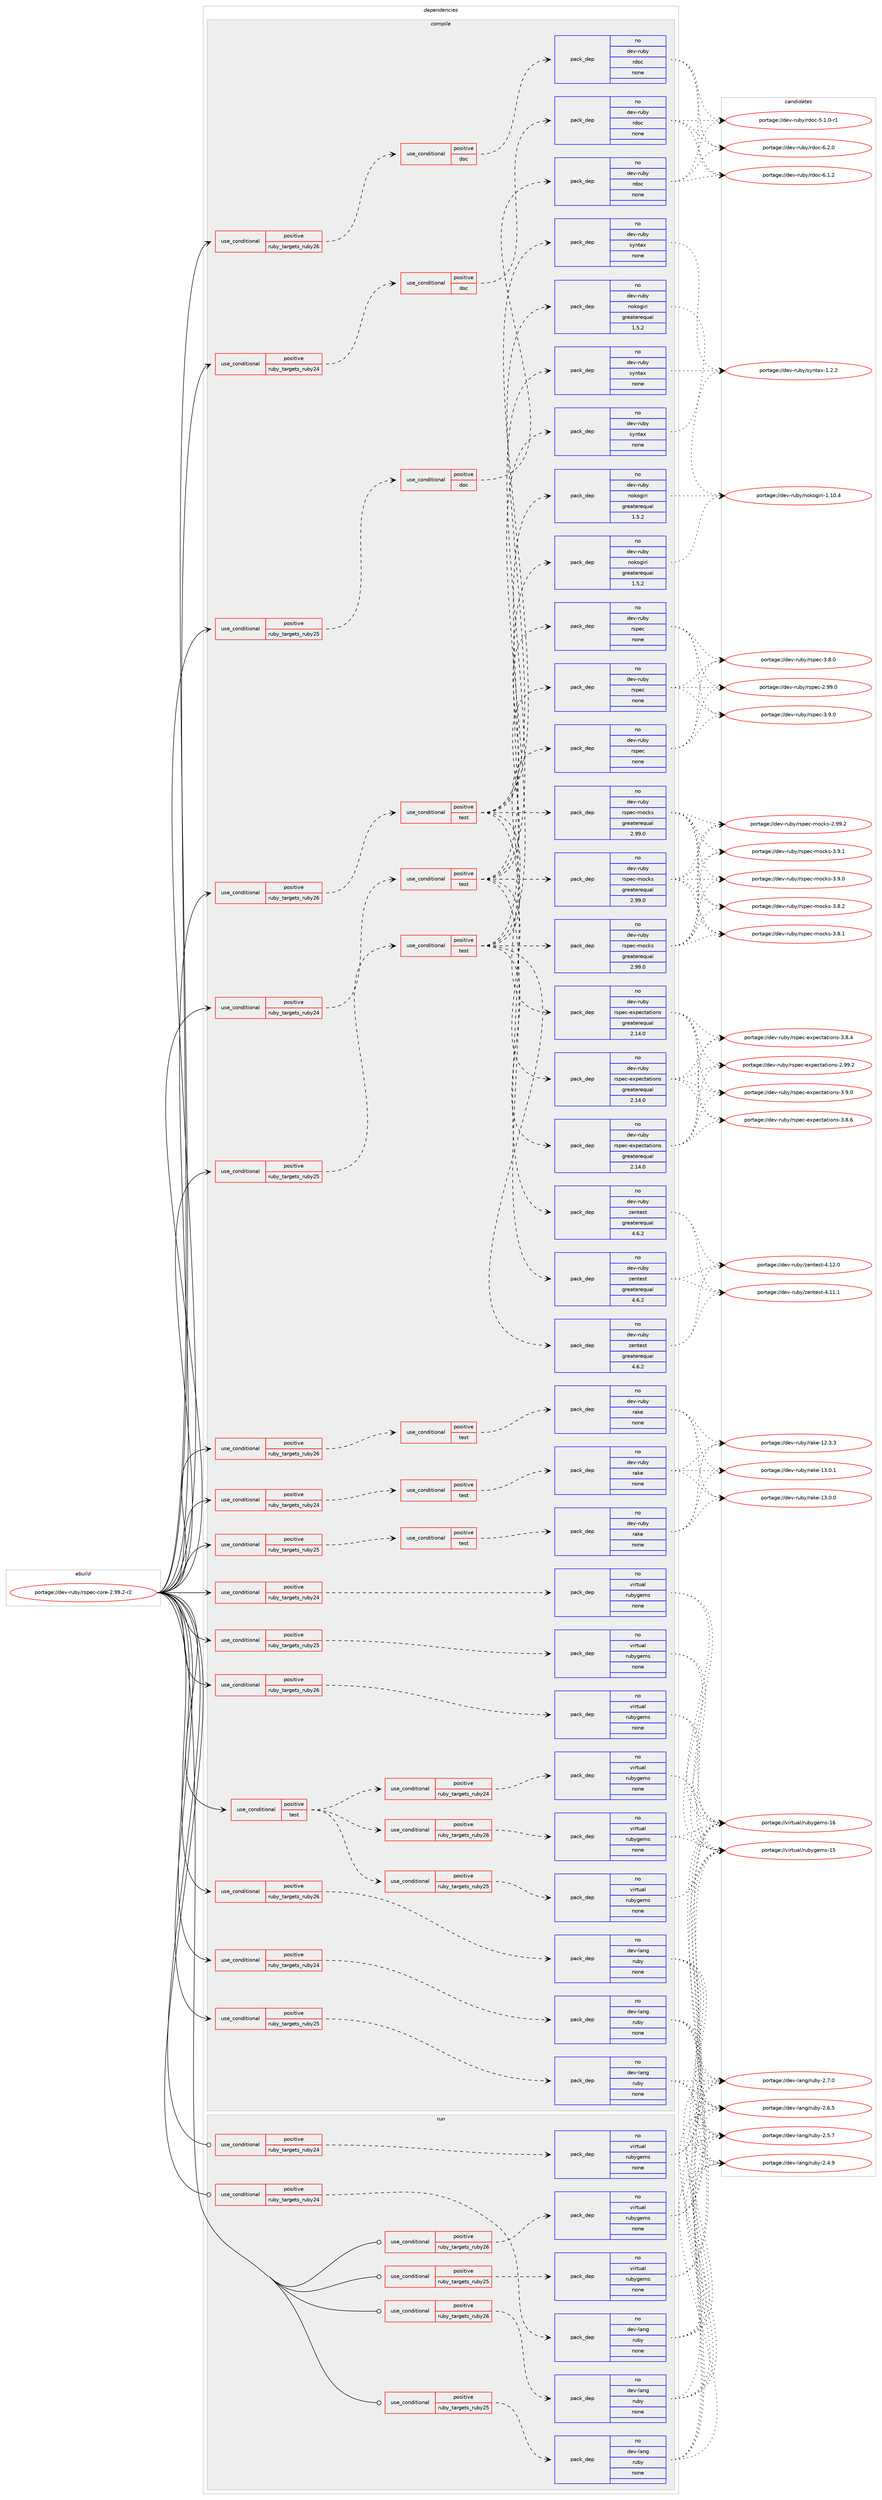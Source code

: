 digraph prolog {

# *************
# Graph options
# *************

newrank=true;
concentrate=true;
compound=true;
graph [rankdir=LR,fontname=Helvetica,fontsize=10,ranksep=1.5];#, ranksep=2.5, nodesep=0.2];
edge  [arrowhead=vee];
node  [fontname=Helvetica,fontsize=10];

# **********
# The ebuild
# **********

subgraph cluster_leftcol {
color=gray;
label=<<i>ebuild</i>>;
id [label="portage://dev-ruby/rspec-core-2.99.2-r2", color=red, width=4, href="../dev-ruby/rspec-core-2.99.2-r2.svg"];
}

# ****************
# The dependencies
# ****************

subgraph cluster_midcol {
color=gray;
label=<<i>dependencies</i>>;
subgraph cluster_compile {
fillcolor="#eeeeee";
style=filled;
label=<<i>compile</i>>;
subgraph cond74001 {
dependency329990 [label=<<TABLE BORDER="0" CELLBORDER="1" CELLSPACING="0" CELLPADDING="4"><TR><TD ROWSPAN="3" CELLPADDING="10">use_conditional</TD></TR><TR><TD>positive</TD></TR><TR><TD>ruby_targets_ruby24</TD></TR></TABLE>>, shape=none, color=red];
subgraph cond74002 {
dependency329991 [label=<<TABLE BORDER="0" CELLBORDER="1" CELLSPACING="0" CELLPADDING="4"><TR><TD ROWSPAN="3" CELLPADDING="10">use_conditional</TD></TR><TR><TD>positive</TD></TR><TR><TD>doc</TD></TR></TABLE>>, shape=none, color=red];
subgraph pack251242 {
dependency329992 [label=<<TABLE BORDER="0" CELLBORDER="1" CELLSPACING="0" CELLPADDING="4" WIDTH="220"><TR><TD ROWSPAN="6" CELLPADDING="30">pack_dep</TD></TR><TR><TD WIDTH="110">no</TD></TR><TR><TD>dev-ruby</TD></TR><TR><TD>rdoc</TD></TR><TR><TD>none</TD></TR><TR><TD></TD></TR></TABLE>>, shape=none, color=blue];
}
dependency329991:e -> dependency329992:w [weight=20,style="dashed",arrowhead="vee"];
}
dependency329990:e -> dependency329991:w [weight=20,style="dashed",arrowhead="vee"];
}
id:e -> dependency329990:w [weight=20,style="solid",arrowhead="vee"];
subgraph cond74003 {
dependency329993 [label=<<TABLE BORDER="0" CELLBORDER="1" CELLSPACING="0" CELLPADDING="4"><TR><TD ROWSPAN="3" CELLPADDING="10">use_conditional</TD></TR><TR><TD>positive</TD></TR><TR><TD>ruby_targets_ruby24</TD></TR></TABLE>>, shape=none, color=red];
subgraph cond74004 {
dependency329994 [label=<<TABLE BORDER="0" CELLBORDER="1" CELLSPACING="0" CELLPADDING="4"><TR><TD ROWSPAN="3" CELLPADDING="10">use_conditional</TD></TR><TR><TD>positive</TD></TR><TR><TD>test</TD></TR></TABLE>>, shape=none, color=red];
subgraph pack251243 {
dependency329995 [label=<<TABLE BORDER="0" CELLBORDER="1" CELLSPACING="0" CELLPADDING="4" WIDTH="220"><TR><TD ROWSPAN="6" CELLPADDING="30">pack_dep</TD></TR><TR><TD WIDTH="110">no</TD></TR><TR><TD>dev-ruby</TD></TR><TR><TD>nokogiri</TD></TR><TR><TD>greaterequal</TD></TR><TR><TD>1.5.2</TD></TR></TABLE>>, shape=none, color=blue];
}
dependency329994:e -> dependency329995:w [weight=20,style="dashed",arrowhead="vee"];
subgraph pack251244 {
dependency329996 [label=<<TABLE BORDER="0" CELLBORDER="1" CELLSPACING="0" CELLPADDING="4" WIDTH="220"><TR><TD ROWSPAN="6" CELLPADDING="30">pack_dep</TD></TR><TR><TD WIDTH="110">no</TD></TR><TR><TD>dev-ruby</TD></TR><TR><TD>syntax</TD></TR><TR><TD>none</TD></TR><TR><TD></TD></TR></TABLE>>, shape=none, color=blue];
}
dependency329994:e -> dependency329996:w [weight=20,style="dashed",arrowhead="vee"];
subgraph pack251245 {
dependency329997 [label=<<TABLE BORDER="0" CELLBORDER="1" CELLSPACING="0" CELLPADDING="4" WIDTH="220"><TR><TD ROWSPAN="6" CELLPADDING="30">pack_dep</TD></TR><TR><TD WIDTH="110">no</TD></TR><TR><TD>dev-ruby</TD></TR><TR><TD>zentest</TD></TR><TR><TD>greaterequal</TD></TR><TR><TD>4.6.2</TD></TR></TABLE>>, shape=none, color=blue];
}
dependency329994:e -> dependency329997:w [weight=20,style="dashed",arrowhead="vee"];
subgraph pack251246 {
dependency329998 [label=<<TABLE BORDER="0" CELLBORDER="1" CELLSPACING="0" CELLPADDING="4" WIDTH="220"><TR><TD ROWSPAN="6" CELLPADDING="30">pack_dep</TD></TR><TR><TD WIDTH="110">no</TD></TR><TR><TD>dev-ruby</TD></TR><TR><TD>rspec-expectations</TD></TR><TR><TD>greaterequal</TD></TR><TR><TD>2.14.0</TD></TR></TABLE>>, shape=none, color=blue];
}
dependency329994:e -> dependency329998:w [weight=20,style="dashed",arrowhead="vee"];
subgraph pack251247 {
dependency329999 [label=<<TABLE BORDER="0" CELLBORDER="1" CELLSPACING="0" CELLPADDING="4" WIDTH="220"><TR><TD ROWSPAN="6" CELLPADDING="30">pack_dep</TD></TR><TR><TD WIDTH="110">no</TD></TR><TR><TD>dev-ruby</TD></TR><TR><TD>rspec-mocks</TD></TR><TR><TD>greaterequal</TD></TR><TR><TD>2.99.0</TD></TR></TABLE>>, shape=none, color=blue];
}
dependency329994:e -> dependency329999:w [weight=20,style="dashed",arrowhead="vee"];
subgraph pack251248 {
dependency330000 [label=<<TABLE BORDER="0" CELLBORDER="1" CELLSPACING="0" CELLPADDING="4" WIDTH="220"><TR><TD ROWSPAN="6" CELLPADDING="30">pack_dep</TD></TR><TR><TD WIDTH="110">no</TD></TR><TR><TD>dev-ruby</TD></TR><TR><TD>rspec</TD></TR><TR><TD>none</TD></TR><TR><TD></TD></TR></TABLE>>, shape=none, color=blue];
}
dependency329994:e -> dependency330000:w [weight=20,style="dashed",arrowhead="vee"];
}
dependency329993:e -> dependency329994:w [weight=20,style="dashed",arrowhead="vee"];
}
id:e -> dependency329993:w [weight=20,style="solid",arrowhead="vee"];
subgraph cond74005 {
dependency330001 [label=<<TABLE BORDER="0" CELLBORDER="1" CELLSPACING="0" CELLPADDING="4"><TR><TD ROWSPAN="3" CELLPADDING="10">use_conditional</TD></TR><TR><TD>positive</TD></TR><TR><TD>ruby_targets_ruby24</TD></TR></TABLE>>, shape=none, color=red];
subgraph cond74006 {
dependency330002 [label=<<TABLE BORDER="0" CELLBORDER="1" CELLSPACING="0" CELLPADDING="4"><TR><TD ROWSPAN="3" CELLPADDING="10">use_conditional</TD></TR><TR><TD>positive</TD></TR><TR><TD>test</TD></TR></TABLE>>, shape=none, color=red];
subgraph pack251249 {
dependency330003 [label=<<TABLE BORDER="0" CELLBORDER="1" CELLSPACING="0" CELLPADDING="4" WIDTH="220"><TR><TD ROWSPAN="6" CELLPADDING="30">pack_dep</TD></TR><TR><TD WIDTH="110">no</TD></TR><TR><TD>dev-ruby</TD></TR><TR><TD>rake</TD></TR><TR><TD>none</TD></TR><TR><TD></TD></TR></TABLE>>, shape=none, color=blue];
}
dependency330002:e -> dependency330003:w [weight=20,style="dashed",arrowhead="vee"];
}
dependency330001:e -> dependency330002:w [weight=20,style="dashed",arrowhead="vee"];
}
id:e -> dependency330001:w [weight=20,style="solid",arrowhead="vee"];
subgraph cond74007 {
dependency330004 [label=<<TABLE BORDER="0" CELLBORDER="1" CELLSPACING="0" CELLPADDING="4"><TR><TD ROWSPAN="3" CELLPADDING="10">use_conditional</TD></TR><TR><TD>positive</TD></TR><TR><TD>ruby_targets_ruby24</TD></TR></TABLE>>, shape=none, color=red];
subgraph pack251250 {
dependency330005 [label=<<TABLE BORDER="0" CELLBORDER="1" CELLSPACING="0" CELLPADDING="4" WIDTH="220"><TR><TD ROWSPAN="6" CELLPADDING="30">pack_dep</TD></TR><TR><TD WIDTH="110">no</TD></TR><TR><TD>dev-lang</TD></TR><TR><TD>ruby</TD></TR><TR><TD>none</TD></TR><TR><TD></TD></TR></TABLE>>, shape=none, color=blue];
}
dependency330004:e -> dependency330005:w [weight=20,style="dashed",arrowhead="vee"];
}
id:e -> dependency330004:w [weight=20,style="solid",arrowhead="vee"];
subgraph cond74008 {
dependency330006 [label=<<TABLE BORDER="0" CELLBORDER="1" CELLSPACING="0" CELLPADDING="4"><TR><TD ROWSPAN="3" CELLPADDING="10">use_conditional</TD></TR><TR><TD>positive</TD></TR><TR><TD>ruby_targets_ruby24</TD></TR></TABLE>>, shape=none, color=red];
subgraph pack251251 {
dependency330007 [label=<<TABLE BORDER="0" CELLBORDER="1" CELLSPACING="0" CELLPADDING="4" WIDTH="220"><TR><TD ROWSPAN="6" CELLPADDING="30">pack_dep</TD></TR><TR><TD WIDTH="110">no</TD></TR><TR><TD>virtual</TD></TR><TR><TD>rubygems</TD></TR><TR><TD>none</TD></TR><TR><TD></TD></TR></TABLE>>, shape=none, color=blue];
}
dependency330006:e -> dependency330007:w [weight=20,style="dashed",arrowhead="vee"];
}
id:e -> dependency330006:w [weight=20,style="solid",arrowhead="vee"];
subgraph cond74009 {
dependency330008 [label=<<TABLE BORDER="0" CELLBORDER="1" CELLSPACING="0" CELLPADDING="4"><TR><TD ROWSPAN="3" CELLPADDING="10">use_conditional</TD></TR><TR><TD>positive</TD></TR><TR><TD>ruby_targets_ruby25</TD></TR></TABLE>>, shape=none, color=red];
subgraph cond74010 {
dependency330009 [label=<<TABLE BORDER="0" CELLBORDER="1" CELLSPACING="0" CELLPADDING="4"><TR><TD ROWSPAN="3" CELLPADDING="10">use_conditional</TD></TR><TR><TD>positive</TD></TR><TR><TD>doc</TD></TR></TABLE>>, shape=none, color=red];
subgraph pack251252 {
dependency330010 [label=<<TABLE BORDER="0" CELLBORDER="1" CELLSPACING="0" CELLPADDING="4" WIDTH="220"><TR><TD ROWSPAN="6" CELLPADDING="30">pack_dep</TD></TR><TR><TD WIDTH="110">no</TD></TR><TR><TD>dev-ruby</TD></TR><TR><TD>rdoc</TD></TR><TR><TD>none</TD></TR><TR><TD></TD></TR></TABLE>>, shape=none, color=blue];
}
dependency330009:e -> dependency330010:w [weight=20,style="dashed",arrowhead="vee"];
}
dependency330008:e -> dependency330009:w [weight=20,style="dashed",arrowhead="vee"];
}
id:e -> dependency330008:w [weight=20,style="solid",arrowhead="vee"];
subgraph cond74011 {
dependency330011 [label=<<TABLE BORDER="0" CELLBORDER="1" CELLSPACING="0" CELLPADDING="4"><TR><TD ROWSPAN="3" CELLPADDING="10">use_conditional</TD></TR><TR><TD>positive</TD></TR><TR><TD>ruby_targets_ruby25</TD></TR></TABLE>>, shape=none, color=red];
subgraph cond74012 {
dependency330012 [label=<<TABLE BORDER="0" CELLBORDER="1" CELLSPACING="0" CELLPADDING="4"><TR><TD ROWSPAN="3" CELLPADDING="10">use_conditional</TD></TR><TR><TD>positive</TD></TR><TR><TD>test</TD></TR></TABLE>>, shape=none, color=red];
subgraph pack251253 {
dependency330013 [label=<<TABLE BORDER="0" CELLBORDER="1" CELLSPACING="0" CELLPADDING="4" WIDTH="220"><TR><TD ROWSPAN="6" CELLPADDING="30">pack_dep</TD></TR><TR><TD WIDTH="110">no</TD></TR><TR><TD>dev-ruby</TD></TR><TR><TD>nokogiri</TD></TR><TR><TD>greaterequal</TD></TR><TR><TD>1.5.2</TD></TR></TABLE>>, shape=none, color=blue];
}
dependency330012:e -> dependency330013:w [weight=20,style="dashed",arrowhead="vee"];
subgraph pack251254 {
dependency330014 [label=<<TABLE BORDER="0" CELLBORDER="1" CELLSPACING="0" CELLPADDING="4" WIDTH="220"><TR><TD ROWSPAN="6" CELLPADDING="30">pack_dep</TD></TR><TR><TD WIDTH="110">no</TD></TR><TR><TD>dev-ruby</TD></TR><TR><TD>syntax</TD></TR><TR><TD>none</TD></TR><TR><TD></TD></TR></TABLE>>, shape=none, color=blue];
}
dependency330012:e -> dependency330014:w [weight=20,style="dashed",arrowhead="vee"];
subgraph pack251255 {
dependency330015 [label=<<TABLE BORDER="0" CELLBORDER="1" CELLSPACING="0" CELLPADDING="4" WIDTH="220"><TR><TD ROWSPAN="6" CELLPADDING="30">pack_dep</TD></TR><TR><TD WIDTH="110">no</TD></TR><TR><TD>dev-ruby</TD></TR><TR><TD>zentest</TD></TR><TR><TD>greaterequal</TD></TR><TR><TD>4.6.2</TD></TR></TABLE>>, shape=none, color=blue];
}
dependency330012:e -> dependency330015:w [weight=20,style="dashed",arrowhead="vee"];
subgraph pack251256 {
dependency330016 [label=<<TABLE BORDER="0" CELLBORDER="1" CELLSPACING="0" CELLPADDING="4" WIDTH="220"><TR><TD ROWSPAN="6" CELLPADDING="30">pack_dep</TD></TR><TR><TD WIDTH="110">no</TD></TR><TR><TD>dev-ruby</TD></TR><TR><TD>rspec-expectations</TD></TR><TR><TD>greaterequal</TD></TR><TR><TD>2.14.0</TD></TR></TABLE>>, shape=none, color=blue];
}
dependency330012:e -> dependency330016:w [weight=20,style="dashed",arrowhead="vee"];
subgraph pack251257 {
dependency330017 [label=<<TABLE BORDER="0" CELLBORDER="1" CELLSPACING="0" CELLPADDING="4" WIDTH="220"><TR><TD ROWSPAN="6" CELLPADDING="30">pack_dep</TD></TR><TR><TD WIDTH="110">no</TD></TR><TR><TD>dev-ruby</TD></TR><TR><TD>rspec-mocks</TD></TR><TR><TD>greaterequal</TD></TR><TR><TD>2.99.0</TD></TR></TABLE>>, shape=none, color=blue];
}
dependency330012:e -> dependency330017:w [weight=20,style="dashed",arrowhead="vee"];
subgraph pack251258 {
dependency330018 [label=<<TABLE BORDER="0" CELLBORDER="1" CELLSPACING="0" CELLPADDING="4" WIDTH="220"><TR><TD ROWSPAN="6" CELLPADDING="30">pack_dep</TD></TR><TR><TD WIDTH="110">no</TD></TR><TR><TD>dev-ruby</TD></TR><TR><TD>rspec</TD></TR><TR><TD>none</TD></TR><TR><TD></TD></TR></TABLE>>, shape=none, color=blue];
}
dependency330012:e -> dependency330018:w [weight=20,style="dashed",arrowhead="vee"];
}
dependency330011:e -> dependency330012:w [weight=20,style="dashed",arrowhead="vee"];
}
id:e -> dependency330011:w [weight=20,style="solid",arrowhead="vee"];
subgraph cond74013 {
dependency330019 [label=<<TABLE BORDER="0" CELLBORDER="1" CELLSPACING="0" CELLPADDING="4"><TR><TD ROWSPAN="3" CELLPADDING="10">use_conditional</TD></TR><TR><TD>positive</TD></TR><TR><TD>ruby_targets_ruby25</TD></TR></TABLE>>, shape=none, color=red];
subgraph cond74014 {
dependency330020 [label=<<TABLE BORDER="0" CELLBORDER="1" CELLSPACING="0" CELLPADDING="4"><TR><TD ROWSPAN="3" CELLPADDING="10">use_conditional</TD></TR><TR><TD>positive</TD></TR><TR><TD>test</TD></TR></TABLE>>, shape=none, color=red];
subgraph pack251259 {
dependency330021 [label=<<TABLE BORDER="0" CELLBORDER="1" CELLSPACING="0" CELLPADDING="4" WIDTH="220"><TR><TD ROWSPAN="6" CELLPADDING="30">pack_dep</TD></TR><TR><TD WIDTH="110">no</TD></TR><TR><TD>dev-ruby</TD></TR><TR><TD>rake</TD></TR><TR><TD>none</TD></TR><TR><TD></TD></TR></TABLE>>, shape=none, color=blue];
}
dependency330020:e -> dependency330021:w [weight=20,style="dashed",arrowhead="vee"];
}
dependency330019:e -> dependency330020:w [weight=20,style="dashed",arrowhead="vee"];
}
id:e -> dependency330019:w [weight=20,style="solid",arrowhead="vee"];
subgraph cond74015 {
dependency330022 [label=<<TABLE BORDER="0" CELLBORDER="1" CELLSPACING="0" CELLPADDING="4"><TR><TD ROWSPAN="3" CELLPADDING="10">use_conditional</TD></TR><TR><TD>positive</TD></TR><TR><TD>ruby_targets_ruby25</TD></TR></TABLE>>, shape=none, color=red];
subgraph pack251260 {
dependency330023 [label=<<TABLE BORDER="0" CELLBORDER="1" CELLSPACING="0" CELLPADDING="4" WIDTH="220"><TR><TD ROWSPAN="6" CELLPADDING="30">pack_dep</TD></TR><TR><TD WIDTH="110">no</TD></TR><TR><TD>dev-lang</TD></TR><TR><TD>ruby</TD></TR><TR><TD>none</TD></TR><TR><TD></TD></TR></TABLE>>, shape=none, color=blue];
}
dependency330022:e -> dependency330023:w [weight=20,style="dashed",arrowhead="vee"];
}
id:e -> dependency330022:w [weight=20,style="solid",arrowhead="vee"];
subgraph cond74016 {
dependency330024 [label=<<TABLE BORDER="0" CELLBORDER="1" CELLSPACING="0" CELLPADDING="4"><TR><TD ROWSPAN="3" CELLPADDING="10">use_conditional</TD></TR><TR><TD>positive</TD></TR><TR><TD>ruby_targets_ruby25</TD></TR></TABLE>>, shape=none, color=red];
subgraph pack251261 {
dependency330025 [label=<<TABLE BORDER="0" CELLBORDER="1" CELLSPACING="0" CELLPADDING="4" WIDTH="220"><TR><TD ROWSPAN="6" CELLPADDING="30">pack_dep</TD></TR><TR><TD WIDTH="110">no</TD></TR><TR><TD>virtual</TD></TR><TR><TD>rubygems</TD></TR><TR><TD>none</TD></TR><TR><TD></TD></TR></TABLE>>, shape=none, color=blue];
}
dependency330024:e -> dependency330025:w [weight=20,style="dashed",arrowhead="vee"];
}
id:e -> dependency330024:w [weight=20,style="solid",arrowhead="vee"];
subgraph cond74017 {
dependency330026 [label=<<TABLE BORDER="0" CELLBORDER="1" CELLSPACING="0" CELLPADDING="4"><TR><TD ROWSPAN="3" CELLPADDING="10">use_conditional</TD></TR><TR><TD>positive</TD></TR><TR><TD>ruby_targets_ruby26</TD></TR></TABLE>>, shape=none, color=red];
subgraph cond74018 {
dependency330027 [label=<<TABLE BORDER="0" CELLBORDER="1" CELLSPACING="0" CELLPADDING="4"><TR><TD ROWSPAN="3" CELLPADDING="10">use_conditional</TD></TR><TR><TD>positive</TD></TR><TR><TD>doc</TD></TR></TABLE>>, shape=none, color=red];
subgraph pack251262 {
dependency330028 [label=<<TABLE BORDER="0" CELLBORDER="1" CELLSPACING="0" CELLPADDING="4" WIDTH="220"><TR><TD ROWSPAN="6" CELLPADDING="30">pack_dep</TD></TR><TR><TD WIDTH="110">no</TD></TR><TR><TD>dev-ruby</TD></TR><TR><TD>rdoc</TD></TR><TR><TD>none</TD></TR><TR><TD></TD></TR></TABLE>>, shape=none, color=blue];
}
dependency330027:e -> dependency330028:w [weight=20,style="dashed",arrowhead="vee"];
}
dependency330026:e -> dependency330027:w [weight=20,style="dashed",arrowhead="vee"];
}
id:e -> dependency330026:w [weight=20,style="solid",arrowhead="vee"];
subgraph cond74019 {
dependency330029 [label=<<TABLE BORDER="0" CELLBORDER="1" CELLSPACING="0" CELLPADDING="4"><TR><TD ROWSPAN="3" CELLPADDING="10">use_conditional</TD></TR><TR><TD>positive</TD></TR><TR><TD>ruby_targets_ruby26</TD></TR></TABLE>>, shape=none, color=red];
subgraph cond74020 {
dependency330030 [label=<<TABLE BORDER="0" CELLBORDER="1" CELLSPACING="0" CELLPADDING="4"><TR><TD ROWSPAN="3" CELLPADDING="10">use_conditional</TD></TR><TR><TD>positive</TD></TR><TR><TD>test</TD></TR></TABLE>>, shape=none, color=red];
subgraph pack251263 {
dependency330031 [label=<<TABLE BORDER="0" CELLBORDER="1" CELLSPACING="0" CELLPADDING="4" WIDTH="220"><TR><TD ROWSPAN="6" CELLPADDING="30">pack_dep</TD></TR><TR><TD WIDTH="110">no</TD></TR><TR><TD>dev-ruby</TD></TR><TR><TD>nokogiri</TD></TR><TR><TD>greaterequal</TD></TR><TR><TD>1.5.2</TD></TR></TABLE>>, shape=none, color=blue];
}
dependency330030:e -> dependency330031:w [weight=20,style="dashed",arrowhead="vee"];
subgraph pack251264 {
dependency330032 [label=<<TABLE BORDER="0" CELLBORDER="1" CELLSPACING="0" CELLPADDING="4" WIDTH="220"><TR><TD ROWSPAN="6" CELLPADDING="30">pack_dep</TD></TR><TR><TD WIDTH="110">no</TD></TR><TR><TD>dev-ruby</TD></TR><TR><TD>syntax</TD></TR><TR><TD>none</TD></TR><TR><TD></TD></TR></TABLE>>, shape=none, color=blue];
}
dependency330030:e -> dependency330032:w [weight=20,style="dashed",arrowhead="vee"];
subgraph pack251265 {
dependency330033 [label=<<TABLE BORDER="0" CELLBORDER="1" CELLSPACING="0" CELLPADDING="4" WIDTH="220"><TR><TD ROWSPAN="6" CELLPADDING="30">pack_dep</TD></TR><TR><TD WIDTH="110">no</TD></TR><TR><TD>dev-ruby</TD></TR><TR><TD>zentest</TD></TR><TR><TD>greaterequal</TD></TR><TR><TD>4.6.2</TD></TR></TABLE>>, shape=none, color=blue];
}
dependency330030:e -> dependency330033:w [weight=20,style="dashed",arrowhead="vee"];
subgraph pack251266 {
dependency330034 [label=<<TABLE BORDER="0" CELLBORDER="1" CELLSPACING="0" CELLPADDING="4" WIDTH="220"><TR><TD ROWSPAN="6" CELLPADDING="30">pack_dep</TD></TR><TR><TD WIDTH="110">no</TD></TR><TR><TD>dev-ruby</TD></TR><TR><TD>rspec-expectations</TD></TR><TR><TD>greaterequal</TD></TR><TR><TD>2.14.0</TD></TR></TABLE>>, shape=none, color=blue];
}
dependency330030:e -> dependency330034:w [weight=20,style="dashed",arrowhead="vee"];
subgraph pack251267 {
dependency330035 [label=<<TABLE BORDER="0" CELLBORDER="1" CELLSPACING="0" CELLPADDING="4" WIDTH="220"><TR><TD ROWSPAN="6" CELLPADDING="30">pack_dep</TD></TR><TR><TD WIDTH="110">no</TD></TR><TR><TD>dev-ruby</TD></TR><TR><TD>rspec-mocks</TD></TR><TR><TD>greaterequal</TD></TR><TR><TD>2.99.0</TD></TR></TABLE>>, shape=none, color=blue];
}
dependency330030:e -> dependency330035:w [weight=20,style="dashed",arrowhead="vee"];
subgraph pack251268 {
dependency330036 [label=<<TABLE BORDER="0" CELLBORDER="1" CELLSPACING="0" CELLPADDING="4" WIDTH="220"><TR><TD ROWSPAN="6" CELLPADDING="30">pack_dep</TD></TR><TR><TD WIDTH="110">no</TD></TR><TR><TD>dev-ruby</TD></TR><TR><TD>rspec</TD></TR><TR><TD>none</TD></TR><TR><TD></TD></TR></TABLE>>, shape=none, color=blue];
}
dependency330030:e -> dependency330036:w [weight=20,style="dashed",arrowhead="vee"];
}
dependency330029:e -> dependency330030:w [weight=20,style="dashed",arrowhead="vee"];
}
id:e -> dependency330029:w [weight=20,style="solid",arrowhead="vee"];
subgraph cond74021 {
dependency330037 [label=<<TABLE BORDER="0" CELLBORDER="1" CELLSPACING="0" CELLPADDING="4"><TR><TD ROWSPAN="3" CELLPADDING="10">use_conditional</TD></TR><TR><TD>positive</TD></TR><TR><TD>ruby_targets_ruby26</TD></TR></TABLE>>, shape=none, color=red];
subgraph cond74022 {
dependency330038 [label=<<TABLE BORDER="0" CELLBORDER="1" CELLSPACING="0" CELLPADDING="4"><TR><TD ROWSPAN="3" CELLPADDING="10">use_conditional</TD></TR><TR><TD>positive</TD></TR><TR><TD>test</TD></TR></TABLE>>, shape=none, color=red];
subgraph pack251269 {
dependency330039 [label=<<TABLE BORDER="0" CELLBORDER="1" CELLSPACING="0" CELLPADDING="4" WIDTH="220"><TR><TD ROWSPAN="6" CELLPADDING="30">pack_dep</TD></TR><TR><TD WIDTH="110">no</TD></TR><TR><TD>dev-ruby</TD></TR><TR><TD>rake</TD></TR><TR><TD>none</TD></TR><TR><TD></TD></TR></TABLE>>, shape=none, color=blue];
}
dependency330038:e -> dependency330039:w [weight=20,style="dashed",arrowhead="vee"];
}
dependency330037:e -> dependency330038:w [weight=20,style="dashed",arrowhead="vee"];
}
id:e -> dependency330037:w [weight=20,style="solid",arrowhead="vee"];
subgraph cond74023 {
dependency330040 [label=<<TABLE BORDER="0" CELLBORDER="1" CELLSPACING="0" CELLPADDING="4"><TR><TD ROWSPAN="3" CELLPADDING="10">use_conditional</TD></TR><TR><TD>positive</TD></TR><TR><TD>ruby_targets_ruby26</TD></TR></TABLE>>, shape=none, color=red];
subgraph pack251270 {
dependency330041 [label=<<TABLE BORDER="0" CELLBORDER="1" CELLSPACING="0" CELLPADDING="4" WIDTH="220"><TR><TD ROWSPAN="6" CELLPADDING="30">pack_dep</TD></TR><TR><TD WIDTH="110">no</TD></TR><TR><TD>dev-lang</TD></TR><TR><TD>ruby</TD></TR><TR><TD>none</TD></TR><TR><TD></TD></TR></TABLE>>, shape=none, color=blue];
}
dependency330040:e -> dependency330041:w [weight=20,style="dashed",arrowhead="vee"];
}
id:e -> dependency330040:w [weight=20,style="solid",arrowhead="vee"];
subgraph cond74024 {
dependency330042 [label=<<TABLE BORDER="0" CELLBORDER="1" CELLSPACING="0" CELLPADDING="4"><TR><TD ROWSPAN="3" CELLPADDING="10">use_conditional</TD></TR><TR><TD>positive</TD></TR><TR><TD>ruby_targets_ruby26</TD></TR></TABLE>>, shape=none, color=red];
subgraph pack251271 {
dependency330043 [label=<<TABLE BORDER="0" CELLBORDER="1" CELLSPACING="0" CELLPADDING="4" WIDTH="220"><TR><TD ROWSPAN="6" CELLPADDING="30">pack_dep</TD></TR><TR><TD WIDTH="110">no</TD></TR><TR><TD>virtual</TD></TR><TR><TD>rubygems</TD></TR><TR><TD>none</TD></TR><TR><TD></TD></TR></TABLE>>, shape=none, color=blue];
}
dependency330042:e -> dependency330043:w [weight=20,style="dashed",arrowhead="vee"];
}
id:e -> dependency330042:w [weight=20,style="solid",arrowhead="vee"];
subgraph cond74025 {
dependency330044 [label=<<TABLE BORDER="0" CELLBORDER="1" CELLSPACING="0" CELLPADDING="4"><TR><TD ROWSPAN="3" CELLPADDING="10">use_conditional</TD></TR><TR><TD>positive</TD></TR><TR><TD>test</TD></TR></TABLE>>, shape=none, color=red];
subgraph cond74026 {
dependency330045 [label=<<TABLE BORDER="0" CELLBORDER="1" CELLSPACING="0" CELLPADDING="4"><TR><TD ROWSPAN="3" CELLPADDING="10">use_conditional</TD></TR><TR><TD>positive</TD></TR><TR><TD>ruby_targets_ruby24</TD></TR></TABLE>>, shape=none, color=red];
subgraph pack251272 {
dependency330046 [label=<<TABLE BORDER="0" CELLBORDER="1" CELLSPACING="0" CELLPADDING="4" WIDTH="220"><TR><TD ROWSPAN="6" CELLPADDING="30">pack_dep</TD></TR><TR><TD WIDTH="110">no</TD></TR><TR><TD>virtual</TD></TR><TR><TD>rubygems</TD></TR><TR><TD>none</TD></TR><TR><TD></TD></TR></TABLE>>, shape=none, color=blue];
}
dependency330045:e -> dependency330046:w [weight=20,style="dashed",arrowhead="vee"];
}
dependency330044:e -> dependency330045:w [weight=20,style="dashed",arrowhead="vee"];
subgraph cond74027 {
dependency330047 [label=<<TABLE BORDER="0" CELLBORDER="1" CELLSPACING="0" CELLPADDING="4"><TR><TD ROWSPAN="3" CELLPADDING="10">use_conditional</TD></TR><TR><TD>positive</TD></TR><TR><TD>ruby_targets_ruby25</TD></TR></TABLE>>, shape=none, color=red];
subgraph pack251273 {
dependency330048 [label=<<TABLE BORDER="0" CELLBORDER="1" CELLSPACING="0" CELLPADDING="4" WIDTH="220"><TR><TD ROWSPAN="6" CELLPADDING="30">pack_dep</TD></TR><TR><TD WIDTH="110">no</TD></TR><TR><TD>virtual</TD></TR><TR><TD>rubygems</TD></TR><TR><TD>none</TD></TR><TR><TD></TD></TR></TABLE>>, shape=none, color=blue];
}
dependency330047:e -> dependency330048:w [weight=20,style="dashed",arrowhead="vee"];
}
dependency330044:e -> dependency330047:w [weight=20,style="dashed",arrowhead="vee"];
subgraph cond74028 {
dependency330049 [label=<<TABLE BORDER="0" CELLBORDER="1" CELLSPACING="0" CELLPADDING="4"><TR><TD ROWSPAN="3" CELLPADDING="10">use_conditional</TD></TR><TR><TD>positive</TD></TR><TR><TD>ruby_targets_ruby26</TD></TR></TABLE>>, shape=none, color=red];
subgraph pack251274 {
dependency330050 [label=<<TABLE BORDER="0" CELLBORDER="1" CELLSPACING="0" CELLPADDING="4" WIDTH="220"><TR><TD ROWSPAN="6" CELLPADDING="30">pack_dep</TD></TR><TR><TD WIDTH="110">no</TD></TR><TR><TD>virtual</TD></TR><TR><TD>rubygems</TD></TR><TR><TD>none</TD></TR><TR><TD></TD></TR></TABLE>>, shape=none, color=blue];
}
dependency330049:e -> dependency330050:w [weight=20,style="dashed",arrowhead="vee"];
}
dependency330044:e -> dependency330049:w [weight=20,style="dashed",arrowhead="vee"];
}
id:e -> dependency330044:w [weight=20,style="solid",arrowhead="vee"];
}
subgraph cluster_compileandrun {
fillcolor="#eeeeee";
style=filled;
label=<<i>compile and run</i>>;
}
subgraph cluster_run {
fillcolor="#eeeeee";
style=filled;
label=<<i>run</i>>;
subgraph cond74029 {
dependency330051 [label=<<TABLE BORDER="0" CELLBORDER="1" CELLSPACING="0" CELLPADDING="4"><TR><TD ROWSPAN="3" CELLPADDING="10">use_conditional</TD></TR><TR><TD>positive</TD></TR><TR><TD>ruby_targets_ruby24</TD></TR></TABLE>>, shape=none, color=red];
subgraph pack251275 {
dependency330052 [label=<<TABLE BORDER="0" CELLBORDER="1" CELLSPACING="0" CELLPADDING="4" WIDTH="220"><TR><TD ROWSPAN="6" CELLPADDING="30">pack_dep</TD></TR><TR><TD WIDTH="110">no</TD></TR><TR><TD>dev-lang</TD></TR><TR><TD>ruby</TD></TR><TR><TD>none</TD></TR><TR><TD></TD></TR></TABLE>>, shape=none, color=blue];
}
dependency330051:e -> dependency330052:w [weight=20,style="dashed",arrowhead="vee"];
}
id:e -> dependency330051:w [weight=20,style="solid",arrowhead="odot"];
subgraph cond74030 {
dependency330053 [label=<<TABLE BORDER="0" CELLBORDER="1" CELLSPACING="0" CELLPADDING="4"><TR><TD ROWSPAN="3" CELLPADDING="10">use_conditional</TD></TR><TR><TD>positive</TD></TR><TR><TD>ruby_targets_ruby24</TD></TR></TABLE>>, shape=none, color=red];
subgraph pack251276 {
dependency330054 [label=<<TABLE BORDER="0" CELLBORDER="1" CELLSPACING="0" CELLPADDING="4" WIDTH="220"><TR><TD ROWSPAN="6" CELLPADDING="30">pack_dep</TD></TR><TR><TD WIDTH="110">no</TD></TR><TR><TD>virtual</TD></TR><TR><TD>rubygems</TD></TR><TR><TD>none</TD></TR><TR><TD></TD></TR></TABLE>>, shape=none, color=blue];
}
dependency330053:e -> dependency330054:w [weight=20,style="dashed",arrowhead="vee"];
}
id:e -> dependency330053:w [weight=20,style="solid",arrowhead="odot"];
subgraph cond74031 {
dependency330055 [label=<<TABLE BORDER="0" CELLBORDER="1" CELLSPACING="0" CELLPADDING="4"><TR><TD ROWSPAN="3" CELLPADDING="10">use_conditional</TD></TR><TR><TD>positive</TD></TR><TR><TD>ruby_targets_ruby25</TD></TR></TABLE>>, shape=none, color=red];
subgraph pack251277 {
dependency330056 [label=<<TABLE BORDER="0" CELLBORDER="1" CELLSPACING="0" CELLPADDING="4" WIDTH="220"><TR><TD ROWSPAN="6" CELLPADDING="30">pack_dep</TD></TR><TR><TD WIDTH="110">no</TD></TR><TR><TD>dev-lang</TD></TR><TR><TD>ruby</TD></TR><TR><TD>none</TD></TR><TR><TD></TD></TR></TABLE>>, shape=none, color=blue];
}
dependency330055:e -> dependency330056:w [weight=20,style="dashed",arrowhead="vee"];
}
id:e -> dependency330055:w [weight=20,style="solid",arrowhead="odot"];
subgraph cond74032 {
dependency330057 [label=<<TABLE BORDER="0" CELLBORDER="1" CELLSPACING="0" CELLPADDING="4"><TR><TD ROWSPAN="3" CELLPADDING="10">use_conditional</TD></TR><TR><TD>positive</TD></TR><TR><TD>ruby_targets_ruby25</TD></TR></TABLE>>, shape=none, color=red];
subgraph pack251278 {
dependency330058 [label=<<TABLE BORDER="0" CELLBORDER="1" CELLSPACING="0" CELLPADDING="4" WIDTH="220"><TR><TD ROWSPAN="6" CELLPADDING="30">pack_dep</TD></TR><TR><TD WIDTH="110">no</TD></TR><TR><TD>virtual</TD></TR><TR><TD>rubygems</TD></TR><TR><TD>none</TD></TR><TR><TD></TD></TR></TABLE>>, shape=none, color=blue];
}
dependency330057:e -> dependency330058:w [weight=20,style="dashed",arrowhead="vee"];
}
id:e -> dependency330057:w [weight=20,style="solid",arrowhead="odot"];
subgraph cond74033 {
dependency330059 [label=<<TABLE BORDER="0" CELLBORDER="1" CELLSPACING="0" CELLPADDING="4"><TR><TD ROWSPAN="3" CELLPADDING="10">use_conditional</TD></TR><TR><TD>positive</TD></TR><TR><TD>ruby_targets_ruby26</TD></TR></TABLE>>, shape=none, color=red];
subgraph pack251279 {
dependency330060 [label=<<TABLE BORDER="0" CELLBORDER="1" CELLSPACING="0" CELLPADDING="4" WIDTH="220"><TR><TD ROWSPAN="6" CELLPADDING="30">pack_dep</TD></TR><TR><TD WIDTH="110">no</TD></TR><TR><TD>dev-lang</TD></TR><TR><TD>ruby</TD></TR><TR><TD>none</TD></TR><TR><TD></TD></TR></TABLE>>, shape=none, color=blue];
}
dependency330059:e -> dependency330060:w [weight=20,style="dashed",arrowhead="vee"];
}
id:e -> dependency330059:w [weight=20,style="solid",arrowhead="odot"];
subgraph cond74034 {
dependency330061 [label=<<TABLE BORDER="0" CELLBORDER="1" CELLSPACING="0" CELLPADDING="4"><TR><TD ROWSPAN="3" CELLPADDING="10">use_conditional</TD></TR><TR><TD>positive</TD></TR><TR><TD>ruby_targets_ruby26</TD></TR></TABLE>>, shape=none, color=red];
subgraph pack251280 {
dependency330062 [label=<<TABLE BORDER="0" CELLBORDER="1" CELLSPACING="0" CELLPADDING="4" WIDTH="220"><TR><TD ROWSPAN="6" CELLPADDING="30">pack_dep</TD></TR><TR><TD WIDTH="110">no</TD></TR><TR><TD>virtual</TD></TR><TR><TD>rubygems</TD></TR><TR><TD>none</TD></TR><TR><TD></TD></TR></TABLE>>, shape=none, color=blue];
}
dependency330061:e -> dependency330062:w [weight=20,style="dashed",arrowhead="vee"];
}
id:e -> dependency330061:w [weight=20,style="solid",arrowhead="odot"];
}
}

# **************
# The candidates
# **************

subgraph cluster_choices {
rank=same;
color=gray;
label=<<i>candidates</i>>;

subgraph choice251242 {
color=black;
nodesep=1;
choice10010111845114117981214711410011199455446504648 [label="portage://dev-ruby/rdoc-6.2.0", color=red, width=4,href="../dev-ruby/rdoc-6.2.0.svg"];
choice10010111845114117981214711410011199455446494650 [label="portage://dev-ruby/rdoc-6.1.2", color=red, width=4,href="../dev-ruby/rdoc-6.1.2.svg"];
choice100101118451141179812147114100111994553464946484511449 [label="portage://dev-ruby/rdoc-5.1.0-r1", color=red, width=4,href="../dev-ruby/rdoc-5.1.0-r1.svg"];
dependency329992:e -> choice10010111845114117981214711410011199455446504648:w [style=dotted,weight="100"];
dependency329992:e -> choice10010111845114117981214711410011199455446494650:w [style=dotted,weight="100"];
dependency329992:e -> choice100101118451141179812147114100111994553464946484511449:w [style=dotted,weight="100"];
}
subgraph choice251243 {
color=black;
nodesep=1;
choice10010111845114117981214711011110711110310511410545494649484652 [label="portage://dev-ruby/nokogiri-1.10.4", color=red, width=4,href="../dev-ruby/nokogiri-1.10.4.svg"];
dependency329995:e -> choice10010111845114117981214711011110711110310511410545494649484652:w [style=dotted,weight="100"];
}
subgraph choice251244 {
color=black;
nodesep=1;
choice10010111845114117981214711512111011697120454946504650 [label="portage://dev-ruby/syntax-1.2.2", color=red, width=4,href="../dev-ruby/syntax-1.2.2.svg"];
dependency329996:e -> choice10010111845114117981214711512111011697120454946504650:w [style=dotted,weight="100"];
}
subgraph choice251245 {
color=black;
nodesep=1;
choice10010111845114117981214712210111011610111511645524649504648 [label="portage://dev-ruby/zentest-4.12.0", color=red, width=4,href="../dev-ruby/zentest-4.12.0.svg"];
choice10010111845114117981214712210111011610111511645524649494649 [label="portage://dev-ruby/zentest-4.11.1", color=red, width=4,href="../dev-ruby/zentest-4.11.1.svg"];
dependency329997:e -> choice10010111845114117981214712210111011610111511645524649504648:w [style=dotted,weight="100"];
dependency329997:e -> choice10010111845114117981214712210111011610111511645524649494649:w [style=dotted,weight="100"];
}
subgraph choice251246 {
color=black;
nodesep=1;
choice10010111845114117981214711411511210199451011201121019911697116105111110115455146574648 [label="portage://dev-ruby/rspec-expectations-3.9.0", color=red, width=4,href="../dev-ruby/rspec-expectations-3.9.0.svg"];
choice10010111845114117981214711411511210199451011201121019911697116105111110115455146564654 [label="portage://dev-ruby/rspec-expectations-3.8.6", color=red, width=4,href="../dev-ruby/rspec-expectations-3.8.6.svg"];
choice10010111845114117981214711411511210199451011201121019911697116105111110115455146564652 [label="portage://dev-ruby/rspec-expectations-3.8.4", color=red, width=4,href="../dev-ruby/rspec-expectations-3.8.4.svg"];
choice1001011184511411798121471141151121019945101120112101991169711610511111011545504657574650 [label="portage://dev-ruby/rspec-expectations-2.99.2", color=red, width=4,href="../dev-ruby/rspec-expectations-2.99.2.svg"];
dependency329998:e -> choice10010111845114117981214711411511210199451011201121019911697116105111110115455146574648:w [style=dotted,weight="100"];
dependency329998:e -> choice10010111845114117981214711411511210199451011201121019911697116105111110115455146564654:w [style=dotted,weight="100"];
dependency329998:e -> choice10010111845114117981214711411511210199451011201121019911697116105111110115455146564652:w [style=dotted,weight="100"];
dependency329998:e -> choice1001011184511411798121471141151121019945101120112101991169711610511111011545504657574650:w [style=dotted,weight="100"];
}
subgraph choice251247 {
color=black;
nodesep=1;
choice100101118451141179812147114115112101994510911199107115455146574649 [label="portage://dev-ruby/rspec-mocks-3.9.1", color=red, width=4,href="../dev-ruby/rspec-mocks-3.9.1.svg"];
choice100101118451141179812147114115112101994510911199107115455146574648 [label="portage://dev-ruby/rspec-mocks-3.9.0", color=red, width=4,href="../dev-ruby/rspec-mocks-3.9.0.svg"];
choice100101118451141179812147114115112101994510911199107115455146564650 [label="portage://dev-ruby/rspec-mocks-3.8.2", color=red, width=4,href="../dev-ruby/rspec-mocks-3.8.2.svg"];
choice100101118451141179812147114115112101994510911199107115455146564649 [label="portage://dev-ruby/rspec-mocks-3.8.1", color=red, width=4,href="../dev-ruby/rspec-mocks-3.8.1.svg"];
choice10010111845114117981214711411511210199451091119910711545504657574650 [label="portage://dev-ruby/rspec-mocks-2.99.2", color=red, width=4,href="../dev-ruby/rspec-mocks-2.99.2.svg"];
dependency329999:e -> choice100101118451141179812147114115112101994510911199107115455146574649:w [style=dotted,weight="100"];
dependency329999:e -> choice100101118451141179812147114115112101994510911199107115455146574648:w [style=dotted,weight="100"];
dependency329999:e -> choice100101118451141179812147114115112101994510911199107115455146564650:w [style=dotted,weight="100"];
dependency329999:e -> choice100101118451141179812147114115112101994510911199107115455146564649:w [style=dotted,weight="100"];
dependency329999:e -> choice10010111845114117981214711411511210199451091119910711545504657574650:w [style=dotted,weight="100"];
}
subgraph choice251248 {
color=black;
nodesep=1;
choice10010111845114117981214711411511210199455146574648 [label="portage://dev-ruby/rspec-3.9.0", color=red, width=4,href="../dev-ruby/rspec-3.9.0.svg"];
choice10010111845114117981214711411511210199455146564648 [label="portage://dev-ruby/rspec-3.8.0", color=red, width=4,href="../dev-ruby/rspec-3.8.0.svg"];
choice1001011184511411798121471141151121019945504657574648 [label="portage://dev-ruby/rspec-2.99.0", color=red, width=4,href="../dev-ruby/rspec-2.99.0.svg"];
dependency330000:e -> choice10010111845114117981214711411511210199455146574648:w [style=dotted,weight="100"];
dependency330000:e -> choice10010111845114117981214711411511210199455146564648:w [style=dotted,weight="100"];
dependency330000:e -> choice1001011184511411798121471141151121019945504657574648:w [style=dotted,weight="100"];
}
subgraph choice251249 {
color=black;
nodesep=1;
choice1001011184511411798121471149710710145495146484649 [label="portage://dev-ruby/rake-13.0.1", color=red, width=4,href="../dev-ruby/rake-13.0.1.svg"];
choice1001011184511411798121471149710710145495146484648 [label="portage://dev-ruby/rake-13.0.0", color=red, width=4,href="../dev-ruby/rake-13.0.0.svg"];
choice1001011184511411798121471149710710145495046514651 [label="portage://dev-ruby/rake-12.3.3", color=red, width=4,href="../dev-ruby/rake-12.3.3.svg"];
dependency330003:e -> choice1001011184511411798121471149710710145495146484649:w [style=dotted,weight="100"];
dependency330003:e -> choice1001011184511411798121471149710710145495146484648:w [style=dotted,weight="100"];
dependency330003:e -> choice1001011184511411798121471149710710145495046514651:w [style=dotted,weight="100"];
}
subgraph choice251250 {
color=black;
nodesep=1;
choice10010111845108971101034711411798121455046554648 [label="portage://dev-lang/ruby-2.7.0", color=red, width=4,href="../dev-lang/ruby-2.7.0.svg"];
choice10010111845108971101034711411798121455046544653 [label="portage://dev-lang/ruby-2.6.5", color=red, width=4,href="../dev-lang/ruby-2.6.5.svg"];
choice10010111845108971101034711411798121455046534655 [label="portage://dev-lang/ruby-2.5.7", color=red, width=4,href="../dev-lang/ruby-2.5.7.svg"];
choice10010111845108971101034711411798121455046524657 [label="portage://dev-lang/ruby-2.4.9", color=red, width=4,href="../dev-lang/ruby-2.4.9.svg"];
dependency330005:e -> choice10010111845108971101034711411798121455046554648:w [style=dotted,weight="100"];
dependency330005:e -> choice10010111845108971101034711411798121455046544653:w [style=dotted,weight="100"];
dependency330005:e -> choice10010111845108971101034711411798121455046534655:w [style=dotted,weight="100"];
dependency330005:e -> choice10010111845108971101034711411798121455046524657:w [style=dotted,weight="100"];
}
subgraph choice251251 {
color=black;
nodesep=1;
choice118105114116117971084711411798121103101109115454954 [label="portage://virtual/rubygems-16", color=red, width=4,href="../virtual/rubygems-16.svg"];
choice118105114116117971084711411798121103101109115454953 [label="portage://virtual/rubygems-15", color=red, width=4,href="../virtual/rubygems-15.svg"];
dependency330007:e -> choice118105114116117971084711411798121103101109115454954:w [style=dotted,weight="100"];
dependency330007:e -> choice118105114116117971084711411798121103101109115454953:w [style=dotted,weight="100"];
}
subgraph choice251252 {
color=black;
nodesep=1;
choice10010111845114117981214711410011199455446504648 [label="portage://dev-ruby/rdoc-6.2.0", color=red, width=4,href="../dev-ruby/rdoc-6.2.0.svg"];
choice10010111845114117981214711410011199455446494650 [label="portage://dev-ruby/rdoc-6.1.2", color=red, width=4,href="../dev-ruby/rdoc-6.1.2.svg"];
choice100101118451141179812147114100111994553464946484511449 [label="portage://dev-ruby/rdoc-5.1.0-r1", color=red, width=4,href="../dev-ruby/rdoc-5.1.0-r1.svg"];
dependency330010:e -> choice10010111845114117981214711410011199455446504648:w [style=dotted,weight="100"];
dependency330010:e -> choice10010111845114117981214711410011199455446494650:w [style=dotted,weight="100"];
dependency330010:e -> choice100101118451141179812147114100111994553464946484511449:w [style=dotted,weight="100"];
}
subgraph choice251253 {
color=black;
nodesep=1;
choice10010111845114117981214711011110711110310511410545494649484652 [label="portage://dev-ruby/nokogiri-1.10.4", color=red, width=4,href="../dev-ruby/nokogiri-1.10.4.svg"];
dependency330013:e -> choice10010111845114117981214711011110711110310511410545494649484652:w [style=dotted,weight="100"];
}
subgraph choice251254 {
color=black;
nodesep=1;
choice10010111845114117981214711512111011697120454946504650 [label="portage://dev-ruby/syntax-1.2.2", color=red, width=4,href="../dev-ruby/syntax-1.2.2.svg"];
dependency330014:e -> choice10010111845114117981214711512111011697120454946504650:w [style=dotted,weight="100"];
}
subgraph choice251255 {
color=black;
nodesep=1;
choice10010111845114117981214712210111011610111511645524649504648 [label="portage://dev-ruby/zentest-4.12.0", color=red, width=4,href="../dev-ruby/zentest-4.12.0.svg"];
choice10010111845114117981214712210111011610111511645524649494649 [label="portage://dev-ruby/zentest-4.11.1", color=red, width=4,href="../dev-ruby/zentest-4.11.1.svg"];
dependency330015:e -> choice10010111845114117981214712210111011610111511645524649504648:w [style=dotted,weight="100"];
dependency330015:e -> choice10010111845114117981214712210111011610111511645524649494649:w [style=dotted,weight="100"];
}
subgraph choice251256 {
color=black;
nodesep=1;
choice10010111845114117981214711411511210199451011201121019911697116105111110115455146574648 [label="portage://dev-ruby/rspec-expectations-3.9.0", color=red, width=4,href="../dev-ruby/rspec-expectations-3.9.0.svg"];
choice10010111845114117981214711411511210199451011201121019911697116105111110115455146564654 [label="portage://dev-ruby/rspec-expectations-3.8.6", color=red, width=4,href="../dev-ruby/rspec-expectations-3.8.6.svg"];
choice10010111845114117981214711411511210199451011201121019911697116105111110115455146564652 [label="portage://dev-ruby/rspec-expectations-3.8.4", color=red, width=4,href="../dev-ruby/rspec-expectations-3.8.4.svg"];
choice1001011184511411798121471141151121019945101120112101991169711610511111011545504657574650 [label="portage://dev-ruby/rspec-expectations-2.99.2", color=red, width=4,href="../dev-ruby/rspec-expectations-2.99.2.svg"];
dependency330016:e -> choice10010111845114117981214711411511210199451011201121019911697116105111110115455146574648:w [style=dotted,weight="100"];
dependency330016:e -> choice10010111845114117981214711411511210199451011201121019911697116105111110115455146564654:w [style=dotted,weight="100"];
dependency330016:e -> choice10010111845114117981214711411511210199451011201121019911697116105111110115455146564652:w [style=dotted,weight="100"];
dependency330016:e -> choice1001011184511411798121471141151121019945101120112101991169711610511111011545504657574650:w [style=dotted,weight="100"];
}
subgraph choice251257 {
color=black;
nodesep=1;
choice100101118451141179812147114115112101994510911199107115455146574649 [label="portage://dev-ruby/rspec-mocks-3.9.1", color=red, width=4,href="../dev-ruby/rspec-mocks-3.9.1.svg"];
choice100101118451141179812147114115112101994510911199107115455146574648 [label="portage://dev-ruby/rspec-mocks-3.9.0", color=red, width=4,href="../dev-ruby/rspec-mocks-3.9.0.svg"];
choice100101118451141179812147114115112101994510911199107115455146564650 [label="portage://dev-ruby/rspec-mocks-3.8.2", color=red, width=4,href="../dev-ruby/rspec-mocks-3.8.2.svg"];
choice100101118451141179812147114115112101994510911199107115455146564649 [label="portage://dev-ruby/rspec-mocks-3.8.1", color=red, width=4,href="../dev-ruby/rspec-mocks-3.8.1.svg"];
choice10010111845114117981214711411511210199451091119910711545504657574650 [label="portage://dev-ruby/rspec-mocks-2.99.2", color=red, width=4,href="../dev-ruby/rspec-mocks-2.99.2.svg"];
dependency330017:e -> choice100101118451141179812147114115112101994510911199107115455146574649:w [style=dotted,weight="100"];
dependency330017:e -> choice100101118451141179812147114115112101994510911199107115455146574648:w [style=dotted,weight="100"];
dependency330017:e -> choice100101118451141179812147114115112101994510911199107115455146564650:w [style=dotted,weight="100"];
dependency330017:e -> choice100101118451141179812147114115112101994510911199107115455146564649:w [style=dotted,weight="100"];
dependency330017:e -> choice10010111845114117981214711411511210199451091119910711545504657574650:w [style=dotted,weight="100"];
}
subgraph choice251258 {
color=black;
nodesep=1;
choice10010111845114117981214711411511210199455146574648 [label="portage://dev-ruby/rspec-3.9.0", color=red, width=4,href="../dev-ruby/rspec-3.9.0.svg"];
choice10010111845114117981214711411511210199455146564648 [label="portage://dev-ruby/rspec-3.8.0", color=red, width=4,href="../dev-ruby/rspec-3.8.0.svg"];
choice1001011184511411798121471141151121019945504657574648 [label="portage://dev-ruby/rspec-2.99.0", color=red, width=4,href="../dev-ruby/rspec-2.99.0.svg"];
dependency330018:e -> choice10010111845114117981214711411511210199455146574648:w [style=dotted,weight="100"];
dependency330018:e -> choice10010111845114117981214711411511210199455146564648:w [style=dotted,weight="100"];
dependency330018:e -> choice1001011184511411798121471141151121019945504657574648:w [style=dotted,weight="100"];
}
subgraph choice251259 {
color=black;
nodesep=1;
choice1001011184511411798121471149710710145495146484649 [label="portage://dev-ruby/rake-13.0.1", color=red, width=4,href="../dev-ruby/rake-13.0.1.svg"];
choice1001011184511411798121471149710710145495146484648 [label="portage://dev-ruby/rake-13.0.0", color=red, width=4,href="../dev-ruby/rake-13.0.0.svg"];
choice1001011184511411798121471149710710145495046514651 [label="portage://dev-ruby/rake-12.3.3", color=red, width=4,href="../dev-ruby/rake-12.3.3.svg"];
dependency330021:e -> choice1001011184511411798121471149710710145495146484649:w [style=dotted,weight="100"];
dependency330021:e -> choice1001011184511411798121471149710710145495146484648:w [style=dotted,weight="100"];
dependency330021:e -> choice1001011184511411798121471149710710145495046514651:w [style=dotted,weight="100"];
}
subgraph choice251260 {
color=black;
nodesep=1;
choice10010111845108971101034711411798121455046554648 [label="portage://dev-lang/ruby-2.7.0", color=red, width=4,href="../dev-lang/ruby-2.7.0.svg"];
choice10010111845108971101034711411798121455046544653 [label="portage://dev-lang/ruby-2.6.5", color=red, width=4,href="../dev-lang/ruby-2.6.5.svg"];
choice10010111845108971101034711411798121455046534655 [label="portage://dev-lang/ruby-2.5.7", color=red, width=4,href="../dev-lang/ruby-2.5.7.svg"];
choice10010111845108971101034711411798121455046524657 [label="portage://dev-lang/ruby-2.4.9", color=red, width=4,href="../dev-lang/ruby-2.4.9.svg"];
dependency330023:e -> choice10010111845108971101034711411798121455046554648:w [style=dotted,weight="100"];
dependency330023:e -> choice10010111845108971101034711411798121455046544653:w [style=dotted,weight="100"];
dependency330023:e -> choice10010111845108971101034711411798121455046534655:w [style=dotted,weight="100"];
dependency330023:e -> choice10010111845108971101034711411798121455046524657:w [style=dotted,weight="100"];
}
subgraph choice251261 {
color=black;
nodesep=1;
choice118105114116117971084711411798121103101109115454954 [label="portage://virtual/rubygems-16", color=red, width=4,href="../virtual/rubygems-16.svg"];
choice118105114116117971084711411798121103101109115454953 [label="portage://virtual/rubygems-15", color=red, width=4,href="../virtual/rubygems-15.svg"];
dependency330025:e -> choice118105114116117971084711411798121103101109115454954:w [style=dotted,weight="100"];
dependency330025:e -> choice118105114116117971084711411798121103101109115454953:w [style=dotted,weight="100"];
}
subgraph choice251262 {
color=black;
nodesep=1;
choice10010111845114117981214711410011199455446504648 [label="portage://dev-ruby/rdoc-6.2.0", color=red, width=4,href="../dev-ruby/rdoc-6.2.0.svg"];
choice10010111845114117981214711410011199455446494650 [label="portage://dev-ruby/rdoc-6.1.2", color=red, width=4,href="../dev-ruby/rdoc-6.1.2.svg"];
choice100101118451141179812147114100111994553464946484511449 [label="portage://dev-ruby/rdoc-5.1.0-r1", color=red, width=4,href="../dev-ruby/rdoc-5.1.0-r1.svg"];
dependency330028:e -> choice10010111845114117981214711410011199455446504648:w [style=dotted,weight="100"];
dependency330028:e -> choice10010111845114117981214711410011199455446494650:w [style=dotted,weight="100"];
dependency330028:e -> choice100101118451141179812147114100111994553464946484511449:w [style=dotted,weight="100"];
}
subgraph choice251263 {
color=black;
nodesep=1;
choice10010111845114117981214711011110711110310511410545494649484652 [label="portage://dev-ruby/nokogiri-1.10.4", color=red, width=4,href="../dev-ruby/nokogiri-1.10.4.svg"];
dependency330031:e -> choice10010111845114117981214711011110711110310511410545494649484652:w [style=dotted,weight="100"];
}
subgraph choice251264 {
color=black;
nodesep=1;
choice10010111845114117981214711512111011697120454946504650 [label="portage://dev-ruby/syntax-1.2.2", color=red, width=4,href="../dev-ruby/syntax-1.2.2.svg"];
dependency330032:e -> choice10010111845114117981214711512111011697120454946504650:w [style=dotted,weight="100"];
}
subgraph choice251265 {
color=black;
nodesep=1;
choice10010111845114117981214712210111011610111511645524649504648 [label="portage://dev-ruby/zentest-4.12.0", color=red, width=4,href="../dev-ruby/zentest-4.12.0.svg"];
choice10010111845114117981214712210111011610111511645524649494649 [label="portage://dev-ruby/zentest-4.11.1", color=red, width=4,href="../dev-ruby/zentest-4.11.1.svg"];
dependency330033:e -> choice10010111845114117981214712210111011610111511645524649504648:w [style=dotted,weight="100"];
dependency330033:e -> choice10010111845114117981214712210111011610111511645524649494649:w [style=dotted,weight="100"];
}
subgraph choice251266 {
color=black;
nodesep=1;
choice10010111845114117981214711411511210199451011201121019911697116105111110115455146574648 [label="portage://dev-ruby/rspec-expectations-3.9.0", color=red, width=4,href="../dev-ruby/rspec-expectations-3.9.0.svg"];
choice10010111845114117981214711411511210199451011201121019911697116105111110115455146564654 [label="portage://dev-ruby/rspec-expectations-3.8.6", color=red, width=4,href="../dev-ruby/rspec-expectations-3.8.6.svg"];
choice10010111845114117981214711411511210199451011201121019911697116105111110115455146564652 [label="portage://dev-ruby/rspec-expectations-3.8.4", color=red, width=4,href="../dev-ruby/rspec-expectations-3.8.4.svg"];
choice1001011184511411798121471141151121019945101120112101991169711610511111011545504657574650 [label="portage://dev-ruby/rspec-expectations-2.99.2", color=red, width=4,href="../dev-ruby/rspec-expectations-2.99.2.svg"];
dependency330034:e -> choice10010111845114117981214711411511210199451011201121019911697116105111110115455146574648:w [style=dotted,weight="100"];
dependency330034:e -> choice10010111845114117981214711411511210199451011201121019911697116105111110115455146564654:w [style=dotted,weight="100"];
dependency330034:e -> choice10010111845114117981214711411511210199451011201121019911697116105111110115455146564652:w [style=dotted,weight="100"];
dependency330034:e -> choice1001011184511411798121471141151121019945101120112101991169711610511111011545504657574650:w [style=dotted,weight="100"];
}
subgraph choice251267 {
color=black;
nodesep=1;
choice100101118451141179812147114115112101994510911199107115455146574649 [label="portage://dev-ruby/rspec-mocks-3.9.1", color=red, width=4,href="../dev-ruby/rspec-mocks-3.9.1.svg"];
choice100101118451141179812147114115112101994510911199107115455146574648 [label="portage://dev-ruby/rspec-mocks-3.9.0", color=red, width=4,href="../dev-ruby/rspec-mocks-3.9.0.svg"];
choice100101118451141179812147114115112101994510911199107115455146564650 [label="portage://dev-ruby/rspec-mocks-3.8.2", color=red, width=4,href="../dev-ruby/rspec-mocks-3.8.2.svg"];
choice100101118451141179812147114115112101994510911199107115455146564649 [label="portage://dev-ruby/rspec-mocks-3.8.1", color=red, width=4,href="../dev-ruby/rspec-mocks-3.8.1.svg"];
choice10010111845114117981214711411511210199451091119910711545504657574650 [label="portage://dev-ruby/rspec-mocks-2.99.2", color=red, width=4,href="../dev-ruby/rspec-mocks-2.99.2.svg"];
dependency330035:e -> choice100101118451141179812147114115112101994510911199107115455146574649:w [style=dotted,weight="100"];
dependency330035:e -> choice100101118451141179812147114115112101994510911199107115455146574648:w [style=dotted,weight="100"];
dependency330035:e -> choice100101118451141179812147114115112101994510911199107115455146564650:w [style=dotted,weight="100"];
dependency330035:e -> choice100101118451141179812147114115112101994510911199107115455146564649:w [style=dotted,weight="100"];
dependency330035:e -> choice10010111845114117981214711411511210199451091119910711545504657574650:w [style=dotted,weight="100"];
}
subgraph choice251268 {
color=black;
nodesep=1;
choice10010111845114117981214711411511210199455146574648 [label="portage://dev-ruby/rspec-3.9.0", color=red, width=4,href="../dev-ruby/rspec-3.9.0.svg"];
choice10010111845114117981214711411511210199455146564648 [label="portage://dev-ruby/rspec-3.8.0", color=red, width=4,href="../dev-ruby/rspec-3.8.0.svg"];
choice1001011184511411798121471141151121019945504657574648 [label="portage://dev-ruby/rspec-2.99.0", color=red, width=4,href="../dev-ruby/rspec-2.99.0.svg"];
dependency330036:e -> choice10010111845114117981214711411511210199455146574648:w [style=dotted,weight="100"];
dependency330036:e -> choice10010111845114117981214711411511210199455146564648:w [style=dotted,weight="100"];
dependency330036:e -> choice1001011184511411798121471141151121019945504657574648:w [style=dotted,weight="100"];
}
subgraph choice251269 {
color=black;
nodesep=1;
choice1001011184511411798121471149710710145495146484649 [label="portage://dev-ruby/rake-13.0.1", color=red, width=4,href="../dev-ruby/rake-13.0.1.svg"];
choice1001011184511411798121471149710710145495146484648 [label="portage://dev-ruby/rake-13.0.0", color=red, width=4,href="../dev-ruby/rake-13.0.0.svg"];
choice1001011184511411798121471149710710145495046514651 [label="portage://dev-ruby/rake-12.3.3", color=red, width=4,href="../dev-ruby/rake-12.3.3.svg"];
dependency330039:e -> choice1001011184511411798121471149710710145495146484649:w [style=dotted,weight="100"];
dependency330039:e -> choice1001011184511411798121471149710710145495146484648:w [style=dotted,weight="100"];
dependency330039:e -> choice1001011184511411798121471149710710145495046514651:w [style=dotted,weight="100"];
}
subgraph choice251270 {
color=black;
nodesep=1;
choice10010111845108971101034711411798121455046554648 [label="portage://dev-lang/ruby-2.7.0", color=red, width=4,href="../dev-lang/ruby-2.7.0.svg"];
choice10010111845108971101034711411798121455046544653 [label="portage://dev-lang/ruby-2.6.5", color=red, width=4,href="../dev-lang/ruby-2.6.5.svg"];
choice10010111845108971101034711411798121455046534655 [label="portage://dev-lang/ruby-2.5.7", color=red, width=4,href="../dev-lang/ruby-2.5.7.svg"];
choice10010111845108971101034711411798121455046524657 [label="portage://dev-lang/ruby-2.4.9", color=red, width=4,href="../dev-lang/ruby-2.4.9.svg"];
dependency330041:e -> choice10010111845108971101034711411798121455046554648:w [style=dotted,weight="100"];
dependency330041:e -> choice10010111845108971101034711411798121455046544653:w [style=dotted,weight="100"];
dependency330041:e -> choice10010111845108971101034711411798121455046534655:w [style=dotted,weight="100"];
dependency330041:e -> choice10010111845108971101034711411798121455046524657:w [style=dotted,weight="100"];
}
subgraph choice251271 {
color=black;
nodesep=1;
choice118105114116117971084711411798121103101109115454954 [label="portage://virtual/rubygems-16", color=red, width=4,href="../virtual/rubygems-16.svg"];
choice118105114116117971084711411798121103101109115454953 [label="portage://virtual/rubygems-15", color=red, width=4,href="../virtual/rubygems-15.svg"];
dependency330043:e -> choice118105114116117971084711411798121103101109115454954:w [style=dotted,weight="100"];
dependency330043:e -> choice118105114116117971084711411798121103101109115454953:w [style=dotted,weight="100"];
}
subgraph choice251272 {
color=black;
nodesep=1;
choice118105114116117971084711411798121103101109115454954 [label="portage://virtual/rubygems-16", color=red, width=4,href="../virtual/rubygems-16.svg"];
choice118105114116117971084711411798121103101109115454953 [label="portage://virtual/rubygems-15", color=red, width=4,href="../virtual/rubygems-15.svg"];
dependency330046:e -> choice118105114116117971084711411798121103101109115454954:w [style=dotted,weight="100"];
dependency330046:e -> choice118105114116117971084711411798121103101109115454953:w [style=dotted,weight="100"];
}
subgraph choice251273 {
color=black;
nodesep=1;
choice118105114116117971084711411798121103101109115454954 [label="portage://virtual/rubygems-16", color=red, width=4,href="../virtual/rubygems-16.svg"];
choice118105114116117971084711411798121103101109115454953 [label="portage://virtual/rubygems-15", color=red, width=4,href="../virtual/rubygems-15.svg"];
dependency330048:e -> choice118105114116117971084711411798121103101109115454954:w [style=dotted,weight="100"];
dependency330048:e -> choice118105114116117971084711411798121103101109115454953:w [style=dotted,weight="100"];
}
subgraph choice251274 {
color=black;
nodesep=1;
choice118105114116117971084711411798121103101109115454954 [label="portage://virtual/rubygems-16", color=red, width=4,href="../virtual/rubygems-16.svg"];
choice118105114116117971084711411798121103101109115454953 [label="portage://virtual/rubygems-15", color=red, width=4,href="../virtual/rubygems-15.svg"];
dependency330050:e -> choice118105114116117971084711411798121103101109115454954:w [style=dotted,weight="100"];
dependency330050:e -> choice118105114116117971084711411798121103101109115454953:w [style=dotted,weight="100"];
}
subgraph choice251275 {
color=black;
nodesep=1;
choice10010111845108971101034711411798121455046554648 [label="portage://dev-lang/ruby-2.7.0", color=red, width=4,href="../dev-lang/ruby-2.7.0.svg"];
choice10010111845108971101034711411798121455046544653 [label="portage://dev-lang/ruby-2.6.5", color=red, width=4,href="../dev-lang/ruby-2.6.5.svg"];
choice10010111845108971101034711411798121455046534655 [label="portage://dev-lang/ruby-2.5.7", color=red, width=4,href="../dev-lang/ruby-2.5.7.svg"];
choice10010111845108971101034711411798121455046524657 [label="portage://dev-lang/ruby-2.4.9", color=red, width=4,href="../dev-lang/ruby-2.4.9.svg"];
dependency330052:e -> choice10010111845108971101034711411798121455046554648:w [style=dotted,weight="100"];
dependency330052:e -> choice10010111845108971101034711411798121455046544653:w [style=dotted,weight="100"];
dependency330052:e -> choice10010111845108971101034711411798121455046534655:w [style=dotted,weight="100"];
dependency330052:e -> choice10010111845108971101034711411798121455046524657:w [style=dotted,weight="100"];
}
subgraph choice251276 {
color=black;
nodesep=1;
choice118105114116117971084711411798121103101109115454954 [label="portage://virtual/rubygems-16", color=red, width=4,href="../virtual/rubygems-16.svg"];
choice118105114116117971084711411798121103101109115454953 [label="portage://virtual/rubygems-15", color=red, width=4,href="../virtual/rubygems-15.svg"];
dependency330054:e -> choice118105114116117971084711411798121103101109115454954:w [style=dotted,weight="100"];
dependency330054:e -> choice118105114116117971084711411798121103101109115454953:w [style=dotted,weight="100"];
}
subgraph choice251277 {
color=black;
nodesep=1;
choice10010111845108971101034711411798121455046554648 [label="portage://dev-lang/ruby-2.7.0", color=red, width=4,href="../dev-lang/ruby-2.7.0.svg"];
choice10010111845108971101034711411798121455046544653 [label="portage://dev-lang/ruby-2.6.5", color=red, width=4,href="../dev-lang/ruby-2.6.5.svg"];
choice10010111845108971101034711411798121455046534655 [label="portage://dev-lang/ruby-2.5.7", color=red, width=4,href="../dev-lang/ruby-2.5.7.svg"];
choice10010111845108971101034711411798121455046524657 [label="portage://dev-lang/ruby-2.4.9", color=red, width=4,href="../dev-lang/ruby-2.4.9.svg"];
dependency330056:e -> choice10010111845108971101034711411798121455046554648:w [style=dotted,weight="100"];
dependency330056:e -> choice10010111845108971101034711411798121455046544653:w [style=dotted,weight="100"];
dependency330056:e -> choice10010111845108971101034711411798121455046534655:w [style=dotted,weight="100"];
dependency330056:e -> choice10010111845108971101034711411798121455046524657:w [style=dotted,weight="100"];
}
subgraph choice251278 {
color=black;
nodesep=1;
choice118105114116117971084711411798121103101109115454954 [label="portage://virtual/rubygems-16", color=red, width=4,href="../virtual/rubygems-16.svg"];
choice118105114116117971084711411798121103101109115454953 [label="portage://virtual/rubygems-15", color=red, width=4,href="../virtual/rubygems-15.svg"];
dependency330058:e -> choice118105114116117971084711411798121103101109115454954:w [style=dotted,weight="100"];
dependency330058:e -> choice118105114116117971084711411798121103101109115454953:w [style=dotted,weight="100"];
}
subgraph choice251279 {
color=black;
nodesep=1;
choice10010111845108971101034711411798121455046554648 [label="portage://dev-lang/ruby-2.7.0", color=red, width=4,href="../dev-lang/ruby-2.7.0.svg"];
choice10010111845108971101034711411798121455046544653 [label="portage://dev-lang/ruby-2.6.5", color=red, width=4,href="../dev-lang/ruby-2.6.5.svg"];
choice10010111845108971101034711411798121455046534655 [label="portage://dev-lang/ruby-2.5.7", color=red, width=4,href="../dev-lang/ruby-2.5.7.svg"];
choice10010111845108971101034711411798121455046524657 [label="portage://dev-lang/ruby-2.4.9", color=red, width=4,href="../dev-lang/ruby-2.4.9.svg"];
dependency330060:e -> choice10010111845108971101034711411798121455046554648:w [style=dotted,weight="100"];
dependency330060:e -> choice10010111845108971101034711411798121455046544653:w [style=dotted,weight="100"];
dependency330060:e -> choice10010111845108971101034711411798121455046534655:w [style=dotted,weight="100"];
dependency330060:e -> choice10010111845108971101034711411798121455046524657:w [style=dotted,weight="100"];
}
subgraph choice251280 {
color=black;
nodesep=1;
choice118105114116117971084711411798121103101109115454954 [label="portage://virtual/rubygems-16", color=red, width=4,href="../virtual/rubygems-16.svg"];
choice118105114116117971084711411798121103101109115454953 [label="portage://virtual/rubygems-15", color=red, width=4,href="../virtual/rubygems-15.svg"];
dependency330062:e -> choice118105114116117971084711411798121103101109115454954:w [style=dotted,weight="100"];
dependency330062:e -> choice118105114116117971084711411798121103101109115454953:w [style=dotted,weight="100"];
}
}

}
